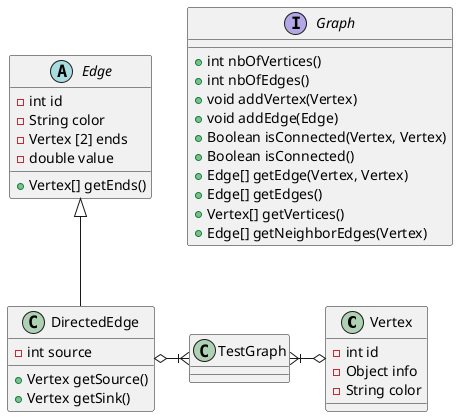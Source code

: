 @startuml


class Vertex {
    -int id
    -Object info
    -String color
}

abstract class Edge {
    -int id
    -String color
    -Vertex [2] ends
    -double value
    +Vertex[] getEnds()
}

class DirectedEdge extends Edge {
    -int source
    +Vertex getSource()
    +Vertex getSink()

}

Interface Graph {
    +int nbOfVertices()
    +int nbOfEdges()
    +void addVertex(Vertex)
    +void addEdge(Edge)
    +Boolean isConnected(Vertex, Vertex)
    +Boolean isConnected()
    +Edge[] getEdge(Vertex, Vertex)
    +Edge[] getEdges()
    +Vertex[] getVertices()
    +Edge[] getNeighborEdges(Vertex)
}


class TestGraph {

}

Vertex o-left-|{ TestGraph
DirectedEdge o-right-|{ TestGraph


@enduml